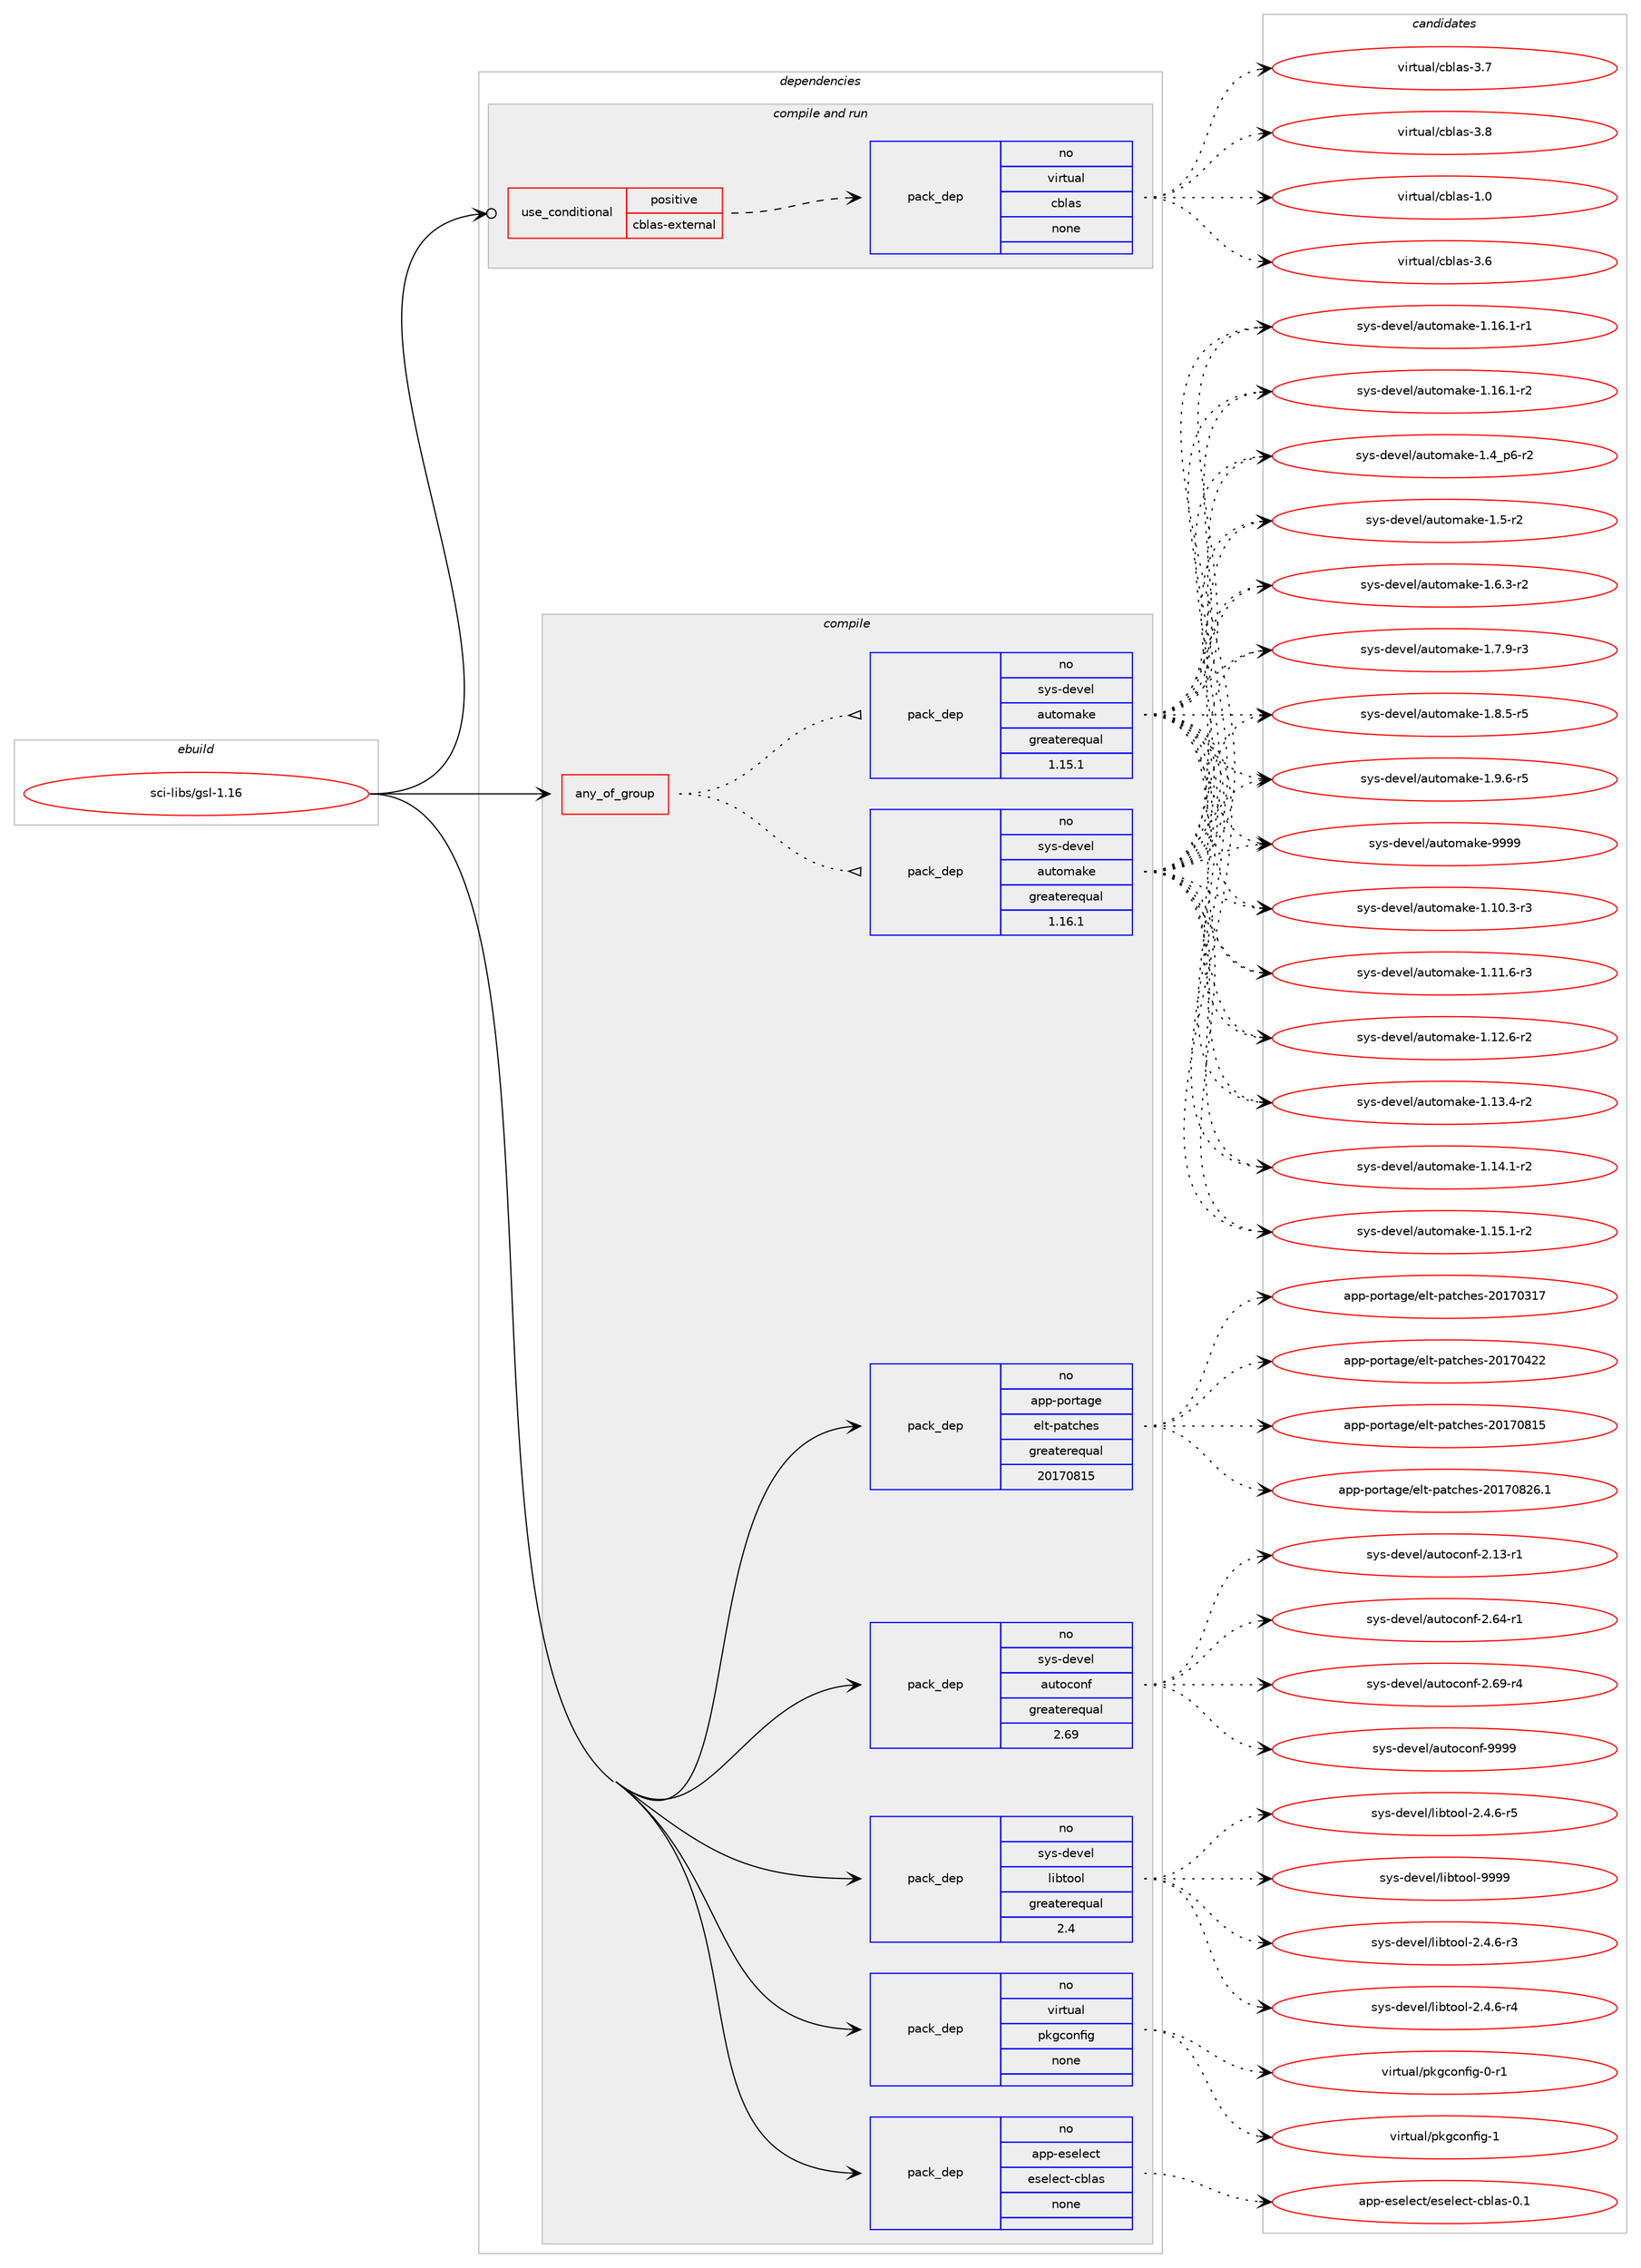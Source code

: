 digraph prolog {

# *************
# Graph options
# *************

newrank=true;
concentrate=true;
compound=true;
graph [rankdir=LR,fontname=Helvetica,fontsize=10,ranksep=1.5];#, ranksep=2.5, nodesep=0.2];
edge  [arrowhead=vee];
node  [fontname=Helvetica,fontsize=10];

# **********
# The ebuild
# **********

subgraph cluster_leftcol {
color=gray;
rank=same;
label=<<i>ebuild</i>>;
id [label="sci-libs/gsl-1.16", color=red, width=4, href="../sci-libs/gsl-1.16.svg"];
}

# ****************
# The dependencies
# ****************

subgraph cluster_midcol {
color=gray;
label=<<i>dependencies</i>>;
subgraph cluster_compile {
fillcolor="#eeeeee";
style=filled;
label=<<i>compile</i>>;
subgraph any14623 {
dependency857141 [label=<<TABLE BORDER="0" CELLBORDER="1" CELLSPACING="0" CELLPADDING="4"><TR><TD CELLPADDING="10">any_of_group</TD></TR></TABLE>>, shape=none, color=red];subgraph pack633896 {
dependency857142 [label=<<TABLE BORDER="0" CELLBORDER="1" CELLSPACING="0" CELLPADDING="4" WIDTH="220"><TR><TD ROWSPAN="6" CELLPADDING="30">pack_dep</TD></TR><TR><TD WIDTH="110">no</TD></TR><TR><TD>sys-devel</TD></TR><TR><TD>automake</TD></TR><TR><TD>greaterequal</TD></TR><TR><TD>1.16.1</TD></TR></TABLE>>, shape=none, color=blue];
}
dependency857141:e -> dependency857142:w [weight=20,style="dotted",arrowhead="oinv"];
subgraph pack633897 {
dependency857143 [label=<<TABLE BORDER="0" CELLBORDER="1" CELLSPACING="0" CELLPADDING="4" WIDTH="220"><TR><TD ROWSPAN="6" CELLPADDING="30">pack_dep</TD></TR><TR><TD WIDTH="110">no</TD></TR><TR><TD>sys-devel</TD></TR><TR><TD>automake</TD></TR><TR><TD>greaterequal</TD></TR><TR><TD>1.15.1</TD></TR></TABLE>>, shape=none, color=blue];
}
dependency857141:e -> dependency857143:w [weight=20,style="dotted",arrowhead="oinv"];
}
id:e -> dependency857141:w [weight=20,style="solid",arrowhead="vee"];
subgraph pack633898 {
dependency857144 [label=<<TABLE BORDER="0" CELLBORDER="1" CELLSPACING="0" CELLPADDING="4" WIDTH="220"><TR><TD ROWSPAN="6" CELLPADDING="30">pack_dep</TD></TR><TR><TD WIDTH="110">no</TD></TR><TR><TD>app-eselect</TD></TR><TR><TD>eselect-cblas</TD></TR><TR><TD>none</TD></TR><TR><TD></TD></TR></TABLE>>, shape=none, color=blue];
}
id:e -> dependency857144:w [weight=20,style="solid",arrowhead="vee"];
subgraph pack633899 {
dependency857145 [label=<<TABLE BORDER="0" CELLBORDER="1" CELLSPACING="0" CELLPADDING="4" WIDTH="220"><TR><TD ROWSPAN="6" CELLPADDING="30">pack_dep</TD></TR><TR><TD WIDTH="110">no</TD></TR><TR><TD>app-portage</TD></TR><TR><TD>elt-patches</TD></TR><TR><TD>greaterequal</TD></TR><TR><TD>20170815</TD></TR></TABLE>>, shape=none, color=blue];
}
id:e -> dependency857145:w [weight=20,style="solid",arrowhead="vee"];
subgraph pack633900 {
dependency857146 [label=<<TABLE BORDER="0" CELLBORDER="1" CELLSPACING="0" CELLPADDING="4" WIDTH="220"><TR><TD ROWSPAN="6" CELLPADDING="30">pack_dep</TD></TR><TR><TD WIDTH="110">no</TD></TR><TR><TD>sys-devel</TD></TR><TR><TD>autoconf</TD></TR><TR><TD>greaterequal</TD></TR><TR><TD>2.69</TD></TR></TABLE>>, shape=none, color=blue];
}
id:e -> dependency857146:w [weight=20,style="solid",arrowhead="vee"];
subgraph pack633901 {
dependency857147 [label=<<TABLE BORDER="0" CELLBORDER="1" CELLSPACING="0" CELLPADDING="4" WIDTH="220"><TR><TD ROWSPAN="6" CELLPADDING="30">pack_dep</TD></TR><TR><TD WIDTH="110">no</TD></TR><TR><TD>sys-devel</TD></TR><TR><TD>libtool</TD></TR><TR><TD>greaterequal</TD></TR><TR><TD>2.4</TD></TR></TABLE>>, shape=none, color=blue];
}
id:e -> dependency857147:w [weight=20,style="solid",arrowhead="vee"];
subgraph pack633902 {
dependency857148 [label=<<TABLE BORDER="0" CELLBORDER="1" CELLSPACING="0" CELLPADDING="4" WIDTH="220"><TR><TD ROWSPAN="6" CELLPADDING="30">pack_dep</TD></TR><TR><TD WIDTH="110">no</TD></TR><TR><TD>virtual</TD></TR><TR><TD>pkgconfig</TD></TR><TR><TD>none</TD></TR><TR><TD></TD></TR></TABLE>>, shape=none, color=blue];
}
id:e -> dependency857148:w [weight=20,style="solid",arrowhead="vee"];
}
subgraph cluster_compileandrun {
fillcolor="#eeeeee";
style=filled;
label=<<i>compile and run</i>>;
subgraph cond208113 {
dependency857149 [label=<<TABLE BORDER="0" CELLBORDER="1" CELLSPACING="0" CELLPADDING="4"><TR><TD ROWSPAN="3" CELLPADDING="10">use_conditional</TD></TR><TR><TD>positive</TD></TR><TR><TD>cblas-external</TD></TR></TABLE>>, shape=none, color=red];
subgraph pack633903 {
dependency857150 [label=<<TABLE BORDER="0" CELLBORDER="1" CELLSPACING="0" CELLPADDING="4" WIDTH="220"><TR><TD ROWSPAN="6" CELLPADDING="30">pack_dep</TD></TR><TR><TD WIDTH="110">no</TD></TR><TR><TD>virtual</TD></TR><TR><TD>cblas</TD></TR><TR><TD>none</TD></TR><TR><TD></TD></TR></TABLE>>, shape=none, color=blue];
}
dependency857149:e -> dependency857150:w [weight=20,style="dashed",arrowhead="vee"];
}
id:e -> dependency857149:w [weight=20,style="solid",arrowhead="odotvee"];
}
subgraph cluster_run {
fillcolor="#eeeeee";
style=filled;
label=<<i>run</i>>;
}
}

# **************
# The candidates
# **************

subgraph cluster_choices {
rank=same;
color=gray;
label=<<i>candidates</i>>;

subgraph choice633896 {
color=black;
nodesep=1;
choice11512111545100101118101108479711711611110997107101454946494846514511451 [label="sys-devel/automake-1.10.3-r3", color=red, width=4,href="../sys-devel/automake-1.10.3-r3.svg"];
choice11512111545100101118101108479711711611110997107101454946494946544511451 [label="sys-devel/automake-1.11.6-r3", color=red, width=4,href="../sys-devel/automake-1.11.6-r3.svg"];
choice11512111545100101118101108479711711611110997107101454946495046544511450 [label="sys-devel/automake-1.12.6-r2", color=red, width=4,href="../sys-devel/automake-1.12.6-r2.svg"];
choice11512111545100101118101108479711711611110997107101454946495146524511450 [label="sys-devel/automake-1.13.4-r2", color=red, width=4,href="../sys-devel/automake-1.13.4-r2.svg"];
choice11512111545100101118101108479711711611110997107101454946495246494511450 [label="sys-devel/automake-1.14.1-r2", color=red, width=4,href="../sys-devel/automake-1.14.1-r2.svg"];
choice11512111545100101118101108479711711611110997107101454946495346494511450 [label="sys-devel/automake-1.15.1-r2", color=red, width=4,href="../sys-devel/automake-1.15.1-r2.svg"];
choice11512111545100101118101108479711711611110997107101454946495446494511449 [label="sys-devel/automake-1.16.1-r1", color=red, width=4,href="../sys-devel/automake-1.16.1-r1.svg"];
choice11512111545100101118101108479711711611110997107101454946495446494511450 [label="sys-devel/automake-1.16.1-r2", color=red, width=4,href="../sys-devel/automake-1.16.1-r2.svg"];
choice115121115451001011181011084797117116111109971071014549465295112544511450 [label="sys-devel/automake-1.4_p6-r2", color=red, width=4,href="../sys-devel/automake-1.4_p6-r2.svg"];
choice11512111545100101118101108479711711611110997107101454946534511450 [label="sys-devel/automake-1.5-r2", color=red, width=4,href="../sys-devel/automake-1.5-r2.svg"];
choice115121115451001011181011084797117116111109971071014549465446514511450 [label="sys-devel/automake-1.6.3-r2", color=red, width=4,href="../sys-devel/automake-1.6.3-r2.svg"];
choice115121115451001011181011084797117116111109971071014549465546574511451 [label="sys-devel/automake-1.7.9-r3", color=red, width=4,href="../sys-devel/automake-1.7.9-r3.svg"];
choice115121115451001011181011084797117116111109971071014549465646534511453 [label="sys-devel/automake-1.8.5-r5", color=red, width=4,href="../sys-devel/automake-1.8.5-r5.svg"];
choice115121115451001011181011084797117116111109971071014549465746544511453 [label="sys-devel/automake-1.9.6-r5", color=red, width=4,href="../sys-devel/automake-1.9.6-r5.svg"];
choice115121115451001011181011084797117116111109971071014557575757 [label="sys-devel/automake-9999", color=red, width=4,href="../sys-devel/automake-9999.svg"];
dependency857142:e -> choice11512111545100101118101108479711711611110997107101454946494846514511451:w [style=dotted,weight="100"];
dependency857142:e -> choice11512111545100101118101108479711711611110997107101454946494946544511451:w [style=dotted,weight="100"];
dependency857142:e -> choice11512111545100101118101108479711711611110997107101454946495046544511450:w [style=dotted,weight="100"];
dependency857142:e -> choice11512111545100101118101108479711711611110997107101454946495146524511450:w [style=dotted,weight="100"];
dependency857142:e -> choice11512111545100101118101108479711711611110997107101454946495246494511450:w [style=dotted,weight="100"];
dependency857142:e -> choice11512111545100101118101108479711711611110997107101454946495346494511450:w [style=dotted,weight="100"];
dependency857142:e -> choice11512111545100101118101108479711711611110997107101454946495446494511449:w [style=dotted,weight="100"];
dependency857142:e -> choice11512111545100101118101108479711711611110997107101454946495446494511450:w [style=dotted,weight="100"];
dependency857142:e -> choice115121115451001011181011084797117116111109971071014549465295112544511450:w [style=dotted,weight="100"];
dependency857142:e -> choice11512111545100101118101108479711711611110997107101454946534511450:w [style=dotted,weight="100"];
dependency857142:e -> choice115121115451001011181011084797117116111109971071014549465446514511450:w [style=dotted,weight="100"];
dependency857142:e -> choice115121115451001011181011084797117116111109971071014549465546574511451:w [style=dotted,weight="100"];
dependency857142:e -> choice115121115451001011181011084797117116111109971071014549465646534511453:w [style=dotted,weight="100"];
dependency857142:e -> choice115121115451001011181011084797117116111109971071014549465746544511453:w [style=dotted,weight="100"];
dependency857142:e -> choice115121115451001011181011084797117116111109971071014557575757:w [style=dotted,weight="100"];
}
subgraph choice633897 {
color=black;
nodesep=1;
choice11512111545100101118101108479711711611110997107101454946494846514511451 [label="sys-devel/automake-1.10.3-r3", color=red, width=4,href="../sys-devel/automake-1.10.3-r3.svg"];
choice11512111545100101118101108479711711611110997107101454946494946544511451 [label="sys-devel/automake-1.11.6-r3", color=red, width=4,href="../sys-devel/automake-1.11.6-r3.svg"];
choice11512111545100101118101108479711711611110997107101454946495046544511450 [label="sys-devel/automake-1.12.6-r2", color=red, width=4,href="../sys-devel/automake-1.12.6-r2.svg"];
choice11512111545100101118101108479711711611110997107101454946495146524511450 [label="sys-devel/automake-1.13.4-r2", color=red, width=4,href="../sys-devel/automake-1.13.4-r2.svg"];
choice11512111545100101118101108479711711611110997107101454946495246494511450 [label="sys-devel/automake-1.14.1-r2", color=red, width=4,href="../sys-devel/automake-1.14.1-r2.svg"];
choice11512111545100101118101108479711711611110997107101454946495346494511450 [label="sys-devel/automake-1.15.1-r2", color=red, width=4,href="../sys-devel/automake-1.15.1-r2.svg"];
choice11512111545100101118101108479711711611110997107101454946495446494511449 [label="sys-devel/automake-1.16.1-r1", color=red, width=4,href="../sys-devel/automake-1.16.1-r1.svg"];
choice11512111545100101118101108479711711611110997107101454946495446494511450 [label="sys-devel/automake-1.16.1-r2", color=red, width=4,href="../sys-devel/automake-1.16.1-r2.svg"];
choice115121115451001011181011084797117116111109971071014549465295112544511450 [label="sys-devel/automake-1.4_p6-r2", color=red, width=4,href="../sys-devel/automake-1.4_p6-r2.svg"];
choice11512111545100101118101108479711711611110997107101454946534511450 [label="sys-devel/automake-1.5-r2", color=red, width=4,href="../sys-devel/automake-1.5-r2.svg"];
choice115121115451001011181011084797117116111109971071014549465446514511450 [label="sys-devel/automake-1.6.3-r2", color=red, width=4,href="../sys-devel/automake-1.6.3-r2.svg"];
choice115121115451001011181011084797117116111109971071014549465546574511451 [label="sys-devel/automake-1.7.9-r3", color=red, width=4,href="../sys-devel/automake-1.7.9-r3.svg"];
choice115121115451001011181011084797117116111109971071014549465646534511453 [label="sys-devel/automake-1.8.5-r5", color=red, width=4,href="../sys-devel/automake-1.8.5-r5.svg"];
choice115121115451001011181011084797117116111109971071014549465746544511453 [label="sys-devel/automake-1.9.6-r5", color=red, width=4,href="../sys-devel/automake-1.9.6-r5.svg"];
choice115121115451001011181011084797117116111109971071014557575757 [label="sys-devel/automake-9999", color=red, width=4,href="../sys-devel/automake-9999.svg"];
dependency857143:e -> choice11512111545100101118101108479711711611110997107101454946494846514511451:w [style=dotted,weight="100"];
dependency857143:e -> choice11512111545100101118101108479711711611110997107101454946494946544511451:w [style=dotted,weight="100"];
dependency857143:e -> choice11512111545100101118101108479711711611110997107101454946495046544511450:w [style=dotted,weight="100"];
dependency857143:e -> choice11512111545100101118101108479711711611110997107101454946495146524511450:w [style=dotted,weight="100"];
dependency857143:e -> choice11512111545100101118101108479711711611110997107101454946495246494511450:w [style=dotted,weight="100"];
dependency857143:e -> choice11512111545100101118101108479711711611110997107101454946495346494511450:w [style=dotted,weight="100"];
dependency857143:e -> choice11512111545100101118101108479711711611110997107101454946495446494511449:w [style=dotted,weight="100"];
dependency857143:e -> choice11512111545100101118101108479711711611110997107101454946495446494511450:w [style=dotted,weight="100"];
dependency857143:e -> choice115121115451001011181011084797117116111109971071014549465295112544511450:w [style=dotted,weight="100"];
dependency857143:e -> choice11512111545100101118101108479711711611110997107101454946534511450:w [style=dotted,weight="100"];
dependency857143:e -> choice115121115451001011181011084797117116111109971071014549465446514511450:w [style=dotted,weight="100"];
dependency857143:e -> choice115121115451001011181011084797117116111109971071014549465546574511451:w [style=dotted,weight="100"];
dependency857143:e -> choice115121115451001011181011084797117116111109971071014549465646534511453:w [style=dotted,weight="100"];
dependency857143:e -> choice115121115451001011181011084797117116111109971071014549465746544511453:w [style=dotted,weight="100"];
dependency857143:e -> choice115121115451001011181011084797117116111109971071014557575757:w [style=dotted,weight="100"];
}
subgraph choice633898 {
color=black;
nodesep=1;
choice97112112451011151011081019911647101115101108101991164599981089711545484649 [label="app-eselect/eselect-cblas-0.1", color=red, width=4,href="../app-eselect/eselect-cblas-0.1.svg"];
dependency857144:e -> choice97112112451011151011081019911647101115101108101991164599981089711545484649:w [style=dotted,weight="100"];
}
subgraph choice633899 {
color=black;
nodesep=1;
choice97112112451121111141169710310147101108116451129711699104101115455048495548514955 [label="app-portage/elt-patches-20170317", color=red, width=4,href="../app-portage/elt-patches-20170317.svg"];
choice97112112451121111141169710310147101108116451129711699104101115455048495548525050 [label="app-portage/elt-patches-20170422", color=red, width=4,href="../app-portage/elt-patches-20170422.svg"];
choice97112112451121111141169710310147101108116451129711699104101115455048495548564953 [label="app-portage/elt-patches-20170815", color=red, width=4,href="../app-portage/elt-patches-20170815.svg"];
choice971121124511211111411697103101471011081164511297116991041011154550484955485650544649 [label="app-portage/elt-patches-20170826.1", color=red, width=4,href="../app-portage/elt-patches-20170826.1.svg"];
dependency857145:e -> choice97112112451121111141169710310147101108116451129711699104101115455048495548514955:w [style=dotted,weight="100"];
dependency857145:e -> choice97112112451121111141169710310147101108116451129711699104101115455048495548525050:w [style=dotted,weight="100"];
dependency857145:e -> choice97112112451121111141169710310147101108116451129711699104101115455048495548564953:w [style=dotted,weight="100"];
dependency857145:e -> choice971121124511211111411697103101471011081164511297116991041011154550484955485650544649:w [style=dotted,weight="100"];
}
subgraph choice633900 {
color=black;
nodesep=1;
choice1151211154510010111810110847971171161119911111010245504649514511449 [label="sys-devel/autoconf-2.13-r1", color=red, width=4,href="../sys-devel/autoconf-2.13-r1.svg"];
choice1151211154510010111810110847971171161119911111010245504654524511449 [label="sys-devel/autoconf-2.64-r1", color=red, width=4,href="../sys-devel/autoconf-2.64-r1.svg"];
choice1151211154510010111810110847971171161119911111010245504654574511452 [label="sys-devel/autoconf-2.69-r4", color=red, width=4,href="../sys-devel/autoconf-2.69-r4.svg"];
choice115121115451001011181011084797117116111991111101024557575757 [label="sys-devel/autoconf-9999", color=red, width=4,href="../sys-devel/autoconf-9999.svg"];
dependency857146:e -> choice1151211154510010111810110847971171161119911111010245504649514511449:w [style=dotted,weight="100"];
dependency857146:e -> choice1151211154510010111810110847971171161119911111010245504654524511449:w [style=dotted,weight="100"];
dependency857146:e -> choice1151211154510010111810110847971171161119911111010245504654574511452:w [style=dotted,weight="100"];
dependency857146:e -> choice115121115451001011181011084797117116111991111101024557575757:w [style=dotted,weight="100"];
}
subgraph choice633901 {
color=black;
nodesep=1;
choice1151211154510010111810110847108105981161111111084550465246544511451 [label="sys-devel/libtool-2.4.6-r3", color=red, width=4,href="../sys-devel/libtool-2.4.6-r3.svg"];
choice1151211154510010111810110847108105981161111111084550465246544511452 [label="sys-devel/libtool-2.4.6-r4", color=red, width=4,href="../sys-devel/libtool-2.4.6-r4.svg"];
choice1151211154510010111810110847108105981161111111084550465246544511453 [label="sys-devel/libtool-2.4.6-r5", color=red, width=4,href="../sys-devel/libtool-2.4.6-r5.svg"];
choice1151211154510010111810110847108105981161111111084557575757 [label="sys-devel/libtool-9999", color=red, width=4,href="../sys-devel/libtool-9999.svg"];
dependency857147:e -> choice1151211154510010111810110847108105981161111111084550465246544511451:w [style=dotted,weight="100"];
dependency857147:e -> choice1151211154510010111810110847108105981161111111084550465246544511452:w [style=dotted,weight="100"];
dependency857147:e -> choice1151211154510010111810110847108105981161111111084550465246544511453:w [style=dotted,weight="100"];
dependency857147:e -> choice1151211154510010111810110847108105981161111111084557575757:w [style=dotted,weight="100"];
}
subgraph choice633902 {
color=black;
nodesep=1;
choice11810511411611797108471121071039911111010210510345484511449 [label="virtual/pkgconfig-0-r1", color=red, width=4,href="../virtual/pkgconfig-0-r1.svg"];
choice1181051141161179710847112107103991111101021051034549 [label="virtual/pkgconfig-1", color=red, width=4,href="../virtual/pkgconfig-1.svg"];
dependency857148:e -> choice11810511411611797108471121071039911111010210510345484511449:w [style=dotted,weight="100"];
dependency857148:e -> choice1181051141161179710847112107103991111101021051034549:w [style=dotted,weight="100"];
}
subgraph choice633903 {
color=black;
nodesep=1;
choice118105114116117971084799981089711545494648 [label="virtual/cblas-1.0", color=red, width=4,href="../virtual/cblas-1.0.svg"];
choice118105114116117971084799981089711545514654 [label="virtual/cblas-3.6", color=red, width=4,href="../virtual/cblas-3.6.svg"];
choice118105114116117971084799981089711545514655 [label="virtual/cblas-3.7", color=red, width=4,href="../virtual/cblas-3.7.svg"];
choice118105114116117971084799981089711545514656 [label="virtual/cblas-3.8", color=red, width=4,href="../virtual/cblas-3.8.svg"];
dependency857150:e -> choice118105114116117971084799981089711545494648:w [style=dotted,weight="100"];
dependency857150:e -> choice118105114116117971084799981089711545514654:w [style=dotted,weight="100"];
dependency857150:e -> choice118105114116117971084799981089711545514655:w [style=dotted,weight="100"];
dependency857150:e -> choice118105114116117971084799981089711545514656:w [style=dotted,weight="100"];
}
}

}
